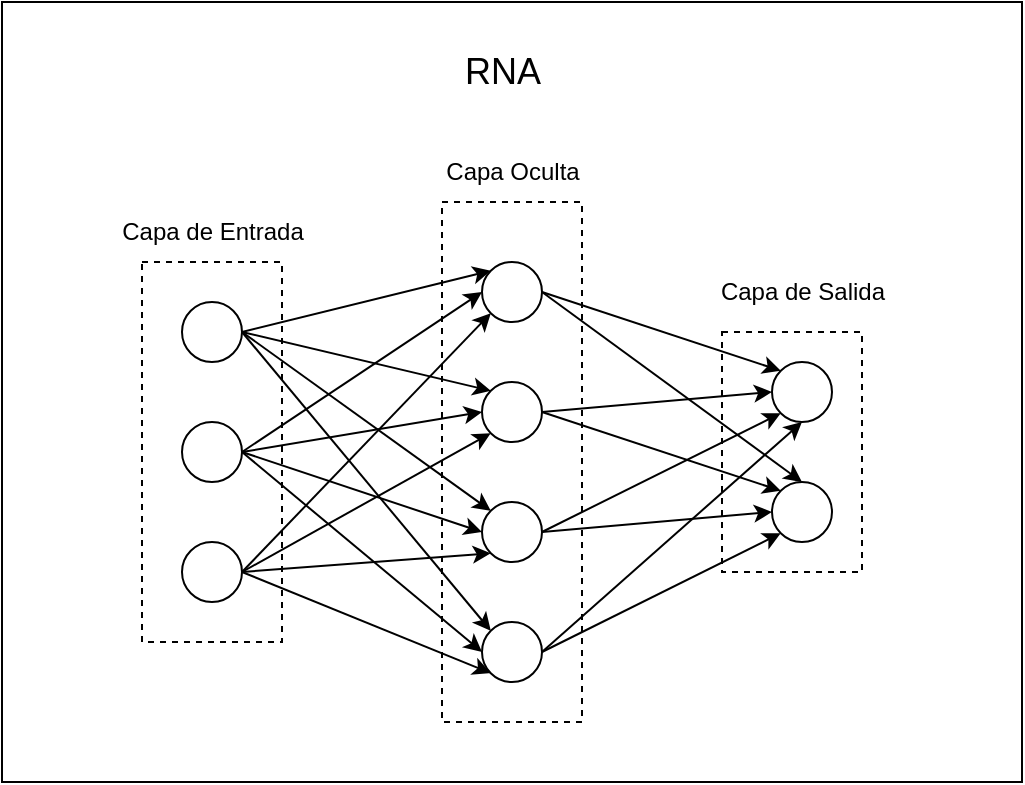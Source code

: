 <mxfile>
    <diagram name="Page-1" id="0">
        <mxGraphModel dx="910" dy="667" grid="1" gridSize="10" guides="1" tooltips="1" connect="1" arrows="1" fold="1" page="1" pageScale="1" pageWidth="827" pageHeight="1169" math="0" shadow="0">
            <root>
                <mxCell id="0"/>
                <mxCell id="1" parent="0"/>
                <mxCell id="43" value="" style="rounded=0;whiteSpace=wrap;html=1;" vertex="1" parent="1">
                    <mxGeometry x="80" y="80" width="510" height="390" as="geometry"/>
                </mxCell>
                <mxCell id="20" value="Capa de Entrada" style="text;html=1;strokeColor=none;fillColor=none;align=center;verticalAlign=middle;rounded=0;" parent="1" vertex="1">
                    <mxGeometry x="145" y="180" width="80" height="30" as="geometry"/>
                </mxCell>
                <mxCell id="21" value="Capa Oculta" style="text;html=1;strokeColor=none;fillColor=none;align=center;verticalAlign=middle;rounded=0;" parent="1" vertex="1">
                    <mxGeometry x="295" y="150" width="80" height="30" as="geometry"/>
                </mxCell>
                <mxCell id="22" value="Capa de Salida" style="text;html=1;strokeColor=none;fillColor=none;align=center;verticalAlign=middle;rounded=0;" parent="1" vertex="1">
                    <mxGeometry x="435" y="210" width="90" height="30" as="geometry"/>
                </mxCell>
                <mxCell id="23" value="" style="shape=rect;whiteSpace=wrap;html=1;dashed=1;fillColor=none;" parent="1" vertex="1">
                    <mxGeometry x="150" y="210" width="70" height="190" as="geometry"/>
                </mxCell>
                <mxCell id="24" value="" style="shape=rect;whiteSpace=wrap;html=1;dashed=1;fillColor=none;" parent="1" vertex="1">
                    <mxGeometry x="300" y="180" width="70" height="260" as="geometry"/>
                </mxCell>
                <mxCell id="25" value="" style="shape=rect;whiteSpace=wrap;html=1;dashed=1;fillColor=none;" parent="1" vertex="1">
                    <mxGeometry x="440" y="245" width="70" height="120" as="geometry"/>
                </mxCell>
                <mxCell id="2" value="" style="ellipse;whiteSpace=wrap;html=1;" parent="1" vertex="1">
                    <mxGeometry x="170" y="230" width="30" height="30" as="geometry"/>
                </mxCell>
                <mxCell id="3" value="" style="ellipse;whiteSpace=wrap;html=1;" parent="1" vertex="1">
                    <mxGeometry x="170" y="290" width="30" height="30" as="geometry"/>
                </mxCell>
                <mxCell id="4" value="" style="ellipse;whiteSpace=wrap;html=1;" parent="1" vertex="1">
                    <mxGeometry x="170" y="350" width="30" height="30" as="geometry"/>
                </mxCell>
                <mxCell id="5" value="" style="ellipse;whiteSpace=wrap;html=1;" parent="1" vertex="1">
                    <mxGeometry x="320" y="210" width="30" height="30" as="geometry"/>
                </mxCell>
                <mxCell id="6" value="" style="ellipse;whiteSpace=wrap;html=1;" parent="1" vertex="1">
                    <mxGeometry x="320" y="270" width="30" height="30" as="geometry"/>
                </mxCell>
                <mxCell id="7" value="" style="ellipse;whiteSpace=wrap;html=1;" parent="1" vertex="1">
                    <mxGeometry x="320" y="330" width="30" height="30" as="geometry"/>
                </mxCell>
                <mxCell id="8" value="" style="ellipse;whiteSpace=wrap;html=1;" parent="1" vertex="1">
                    <mxGeometry x="320" y="390" width="30" height="30" as="geometry"/>
                </mxCell>
                <mxCell id="9" value="" style="ellipse;whiteSpace=wrap;html=1;" parent="1" vertex="1">
                    <mxGeometry x="465" y="260" width="30" height="30" as="geometry"/>
                </mxCell>
                <mxCell id="10" value="" style="ellipse;whiteSpace=wrap;html=1;" parent="1" vertex="1">
                    <mxGeometry x="465" y="320" width="30" height="30" as="geometry"/>
                </mxCell>
                <mxCell id="11" value="" style="edgeStyle=straightEdgeStyle;rounded=0;orthogonalLoop=1;jettySize=auto;html=1;exitX=1;exitY=0.5;exitDx=0;exitDy=0;endArrow=classic;entryX=0;entryY=0;entryDx=0;entryDy=0;" parent="1" source="2" target="5" edge="1">
                    <mxGeometry relative="1" as="geometry"/>
                </mxCell>
                <mxCell id="12" value="" style="edgeStyle=straightEdgeStyle;rounded=0;orthogonalLoop=1;jettySize=auto;html=1;exitX=1;exitY=0.5;exitDx=0;exitDy=0;endArrow=classic;entryX=0;entryY=0.5;entryDx=0;entryDy=0;" parent="1" source="3" target="5" edge="1">
                    <mxGeometry relative="1" as="geometry"/>
                </mxCell>
                <mxCell id="13" value="" style="edgeStyle=straightEdgeStyle;rounded=0;orthogonalLoop=1;jettySize=auto;html=1;exitX=1;exitY=0.5;exitDx=0;exitDy=0;endArrow=classic;entryX=0;entryY=1;entryDx=0;entryDy=0;" parent="1" source="4" target="5" edge="1">
                    <mxGeometry relative="1" as="geometry"/>
                </mxCell>
                <mxCell id="26" value="" style="edgeStyle=straightEdgeStyle;rounded=0;orthogonalLoop=1;jettySize=auto;html=1;exitX=1;exitY=0.5;exitDx=0;exitDy=0;endArrow=classic;entryX=0;entryY=0;entryDx=0;entryDy=0;" parent="1" source="2" target="6" edge="1">
                    <mxGeometry relative="1" as="geometry">
                        <mxPoint x="210" y="255" as="sourcePoint"/>
                        <mxPoint x="330.162" y="237.198" as="targetPoint"/>
                    </mxGeometry>
                </mxCell>
                <mxCell id="27" value="" style="edgeStyle=straightEdgeStyle;rounded=0;orthogonalLoop=1;jettySize=auto;html=1;exitX=1;exitY=0.5;exitDx=0;exitDy=0;endArrow=classic;entryX=0;entryY=0;entryDx=0;entryDy=0;" parent="1" source="2" target="7" edge="1">
                    <mxGeometry relative="1" as="geometry">
                        <mxPoint x="220" y="265" as="sourcePoint"/>
                        <mxPoint x="340.162" y="247.198" as="targetPoint"/>
                    </mxGeometry>
                </mxCell>
                <mxCell id="28" value="" style="edgeStyle=straightEdgeStyle;rounded=0;orthogonalLoop=1;jettySize=auto;html=1;exitX=1;exitY=0.5;exitDx=0;exitDy=0;endArrow=classic;entryX=0;entryY=0;entryDx=0;entryDy=0;" parent="1" source="2" target="8" edge="1">
                    <mxGeometry relative="1" as="geometry">
                        <mxPoint x="200" y="245" as="sourcePoint"/>
                        <mxPoint x="320.162" y="227.198" as="targetPoint"/>
                    </mxGeometry>
                </mxCell>
                <mxCell id="29" value="" style="edgeStyle=straightEdgeStyle;rounded=0;orthogonalLoop=1;jettySize=auto;html=1;exitX=1;exitY=0.5;exitDx=0;exitDy=0;endArrow=classic;entryX=0;entryY=0.5;entryDx=0;entryDy=0;" parent="1" source="3" target="6" edge="1">
                    <mxGeometry relative="1" as="geometry">
                        <mxPoint x="210" y="315" as="sourcePoint"/>
                        <mxPoint x="332.096" y="242.647" as="targetPoint"/>
                    </mxGeometry>
                </mxCell>
                <mxCell id="30" value="" style="edgeStyle=straightEdgeStyle;rounded=0;orthogonalLoop=1;jettySize=auto;html=1;exitX=1;exitY=0.5;exitDx=0;exitDy=0;endArrow=classic;entryX=0;entryY=0.5;entryDx=0;entryDy=0;" parent="1" source="3" target="7" edge="1">
                    <mxGeometry relative="1" as="geometry">
                        <mxPoint x="220" y="325" as="sourcePoint"/>
                        <mxPoint x="342.096" y="252.647" as="targetPoint"/>
                    </mxGeometry>
                </mxCell>
                <mxCell id="31" value="" style="edgeStyle=straightEdgeStyle;rounded=0;orthogonalLoop=1;jettySize=auto;html=1;endArrow=classic;exitX=1;exitY=0.5;exitDx=0;exitDy=0;entryX=0;entryY=0.5;entryDx=0;entryDy=0;" parent="1" source="3" target="8" edge="1">
                    <mxGeometry relative="1" as="geometry">
                        <mxPoint x="200" y="310" as="sourcePoint"/>
                        <mxPoint x="352.096" y="262.647" as="targetPoint"/>
                    </mxGeometry>
                </mxCell>
                <mxCell id="32" value="" style="edgeStyle=straightEdgeStyle;rounded=0;orthogonalLoop=1;jettySize=auto;html=1;exitX=1;exitY=0.5;exitDx=0;exitDy=0;endArrow=classic;entryX=0;entryY=1;entryDx=0;entryDy=0;" parent="1" source="4" target="6" edge="1">
                    <mxGeometry relative="1" as="geometry">
                        <mxPoint x="210" y="375" as="sourcePoint"/>
                        <mxPoint x="334.393" y="245.607" as="targetPoint"/>
                    </mxGeometry>
                </mxCell>
                <mxCell id="33" value="" style="edgeStyle=straightEdgeStyle;rounded=0;orthogonalLoop=1;jettySize=auto;html=1;endArrow=classic;entryX=0;entryY=1;entryDx=0;entryDy=0;exitX=1;exitY=0.5;exitDx=0;exitDy=0;" parent="1" source="4" target="7" edge="1">
                    <mxGeometry relative="1" as="geometry">
                        <mxPoint x="210" y="370" as="sourcePoint"/>
                        <mxPoint x="344.393" y="255.607" as="targetPoint"/>
                    </mxGeometry>
                </mxCell>
                <mxCell id="34" value="" style="edgeStyle=straightEdgeStyle;rounded=0;orthogonalLoop=1;jettySize=auto;html=1;endArrow=classic;entryX=0;entryY=1;entryDx=0;entryDy=0;exitX=1;exitY=0.5;exitDx=0;exitDy=0;" parent="1" source="4" target="8" edge="1">
                    <mxGeometry relative="1" as="geometry">
                        <mxPoint x="210" y="375" as="sourcePoint"/>
                        <mxPoint x="334.393" y="365.607" as="targetPoint"/>
                    </mxGeometry>
                </mxCell>
                <mxCell id="35" value="" style="edgeStyle=straightEdgeStyle;rounded=0;orthogonalLoop=1;jettySize=auto;html=1;exitX=1;exitY=0.5;exitDx=0;exitDy=0;endArrow=classic;entryX=0;entryY=0;entryDx=0;entryDy=0;" parent="1" source="5" target="9" edge="1">
                    <mxGeometry relative="1" as="geometry">
                        <mxPoint x="360" y="230" as="sourcePoint"/>
                        <mxPoint x="484.393" y="199.393" as="targetPoint"/>
                    </mxGeometry>
                </mxCell>
                <mxCell id="36" value="" style="edgeStyle=straightEdgeStyle;rounded=0;orthogonalLoop=1;jettySize=auto;html=1;exitX=1;exitY=0.5;exitDx=0;exitDy=0;endArrow=classic;entryX=0.5;entryY=0;entryDx=0;entryDy=0;" parent="1" source="5" target="10" edge="1">
                    <mxGeometry relative="1" as="geometry">
                        <mxPoint x="360" y="235" as="sourcePoint"/>
                        <mxPoint x="479.393" y="274.393" as="targetPoint"/>
                    </mxGeometry>
                </mxCell>
                <mxCell id="37" value="" style="edgeStyle=straightEdgeStyle;rounded=0;orthogonalLoop=1;jettySize=auto;html=1;exitX=1;exitY=0.5;exitDx=0;exitDy=0;endArrow=classic;entryX=0;entryY=0.5;entryDx=0;entryDy=0;" parent="1" source="6" target="9" edge="1">
                    <mxGeometry relative="1" as="geometry">
                        <mxPoint x="370" y="245" as="sourcePoint"/>
                        <mxPoint x="489.393" y="284.393" as="targetPoint"/>
                    </mxGeometry>
                </mxCell>
                <mxCell id="38" value="" style="edgeStyle=straightEdgeStyle;rounded=0;orthogonalLoop=1;jettySize=auto;html=1;exitX=1;exitY=0.5;exitDx=0;exitDy=0;endArrow=classic;entryX=0;entryY=0;entryDx=0;entryDy=0;" parent="1" source="6" target="10" edge="1">
                    <mxGeometry relative="1" as="geometry">
                        <mxPoint x="380" y="255" as="sourcePoint"/>
                        <mxPoint x="499.393" y="294.393" as="targetPoint"/>
                    </mxGeometry>
                </mxCell>
                <mxCell id="39" value="" style="edgeStyle=straightEdgeStyle;rounded=0;orthogonalLoop=1;jettySize=auto;html=1;exitX=1;exitY=0.5;exitDx=0;exitDy=0;endArrow=classic;entryX=0;entryY=1;entryDx=0;entryDy=0;" parent="1" source="7" target="9" edge="1">
                    <mxGeometry relative="1" as="geometry">
                        <mxPoint x="390" y="265" as="sourcePoint"/>
                        <mxPoint x="509.393" y="304.393" as="targetPoint"/>
                    </mxGeometry>
                </mxCell>
                <mxCell id="40" value="" style="edgeStyle=straightEdgeStyle;rounded=0;orthogonalLoop=1;jettySize=auto;html=1;exitX=1;exitY=0.5;exitDx=0;exitDy=0;endArrow=classic;entryX=0;entryY=0.5;entryDx=0;entryDy=0;" parent="1" source="7" target="10" edge="1">
                    <mxGeometry relative="1" as="geometry">
                        <mxPoint x="400" y="275" as="sourcePoint"/>
                        <mxPoint x="519.393" y="314.393" as="targetPoint"/>
                    </mxGeometry>
                </mxCell>
                <mxCell id="41" value="" style="edgeStyle=straightEdgeStyle;rounded=0;orthogonalLoop=1;jettySize=auto;html=1;exitX=1;exitY=0.5;exitDx=0;exitDy=0;endArrow=classic;entryX=0.5;entryY=1;entryDx=0;entryDy=0;" parent="1" source="8" target="9" edge="1">
                    <mxGeometry relative="1" as="geometry">
                        <mxPoint x="410" y="285" as="sourcePoint"/>
                        <mxPoint x="529.393" y="324.393" as="targetPoint"/>
                    </mxGeometry>
                </mxCell>
                <mxCell id="42" value="" style="edgeStyle=straightEdgeStyle;rounded=0;orthogonalLoop=1;jettySize=auto;html=1;exitX=1;exitY=0.5;exitDx=0;exitDy=0;endArrow=classic;entryX=0;entryY=1;entryDx=0;entryDy=0;" parent="1" source="8" target="10" edge="1">
                    <mxGeometry relative="1" as="geometry">
                        <mxPoint x="420" y="295" as="sourcePoint"/>
                        <mxPoint x="539.393" y="334.393" as="targetPoint"/>
                    </mxGeometry>
                </mxCell>
                <mxCell id="44" value="&lt;font style=&quot;font-size: 18px;&quot;&gt;RNA&lt;/font&gt;" style="text;html=1;strokeColor=none;fillColor=none;align=center;verticalAlign=middle;rounded=0;" vertex="1" parent="1">
                    <mxGeometry x="290" y="100" width="80" height="30" as="geometry"/>
                </mxCell>
            </root>
        </mxGraphModel>
    </diagram>
</mxfile>